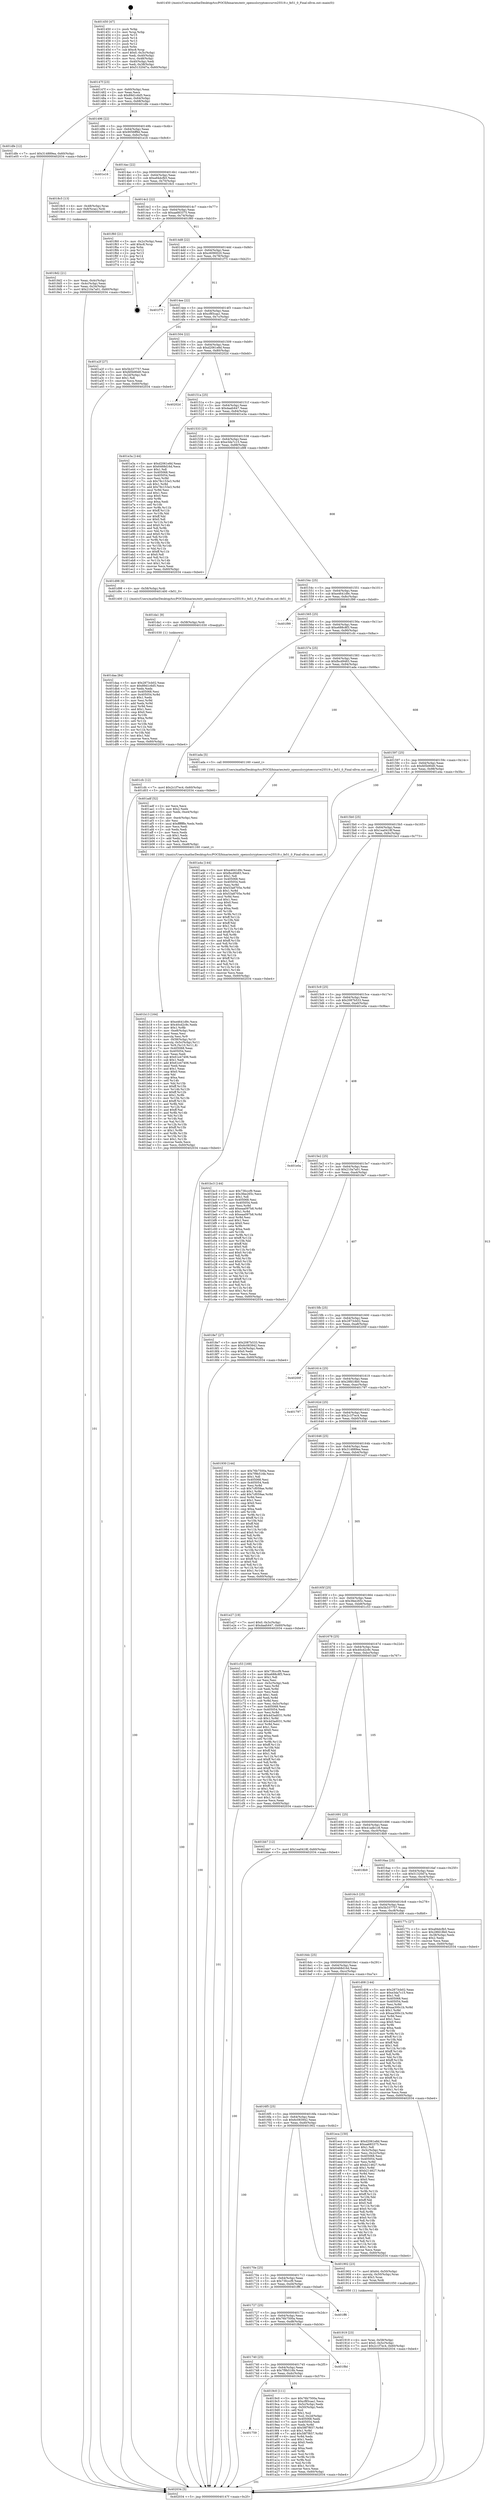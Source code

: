 digraph "0x401450" {
  label = "0x401450 (/mnt/c/Users/mathe/Desktop/tcc/POCII/binaries/extr_opensslcryptoeccurve25519.c_fe51_0_Final-ollvm.out::main(0))"
  labelloc = "t"
  node[shape=record]

  Entry [label="",width=0.3,height=0.3,shape=circle,fillcolor=black,style=filled]
  "0x40147f" [label="{
     0x40147f [23]\l
     | [instrs]\l
     &nbsp;&nbsp;0x40147f \<+3\>: mov -0x60(%rbp),%eax\l
     &nbsp;&nbsp;0x401482 \<+2\>: mov %eax,%ecx\l
     &nbsp;&nbsp;0x401484 \<+6\>: sub $0x89d1c6d5,%ecx\l
     &nbsp;&nbsp;0x40148a \<+3\>: mov %eax,-0x64(%rbp)\l
     &nbsp;&nbsp;0x40148d \<+3\>: mov %ecx,-0x68(%rbp)\l
     &nbsp;&nbsp;0x401490 \<+6\>: je 0000000000401dfe \<main+0x9ae\>\l
  }"]
  "0x401dfe" [label="{
     0x401dfe [12]\l
     | [instrs]\l
     &nbsp;&nbsp;0x401dfe \<+7\>: movl $0x314889ea,-0x60(%rbp)\l
     &nbsp;&nbsp;0x401e05 \<+5\>: jmp 0000000000402034 \<main+0xbe4\>\l
  }"]
  "0x401496" [label="{
     0x401496 [22]\l
     | [instrs]\l
     &nbsp;&nbsp;0x401496 \<+5\>: jmp 000000000040149b \<main+0x4b\>\l
     &nbsp;&nbsp;0x40149b \<+3\>: mov -0x64(%rbp),%eax\l
     &nbsp;&nbsp;0x40149e \<+5\>: sub $0x9056ff9d,%eax\l
     &nbsp;&nbsp;0x4014a3 \<+3\>: mov %eax,-0x6c(%rbp)\l
     &nbsp;&nbsp;0x4014a6 \<+6\>: je 0000000000401e16 \<main+0x9c6\>\l
  }"]
  Exit [label="",width=0.3,height=0.3,shape=circle,fillcolor=black,style=filled,peripheries=2]
  "0x401e16" [label="{
     0x401e16\l
  }", style=dashed]
  "0x4014ac" [label="{
     0x4014ac [22]\l
     | [instrs]\l
     &nbsp;&nbsp;0x4014ac \<+5\>: jmp 00000000004014b1 \<main+0x61\>\l
     &nbsp;&nbsp;0x4014b1 \<+3\>: mov -0x64(%rbp),%eax\l
     &nbsp;&nbsp;0x4014b4 \<+5\>: sub $0xa94dcfb5,%eax\l
     &nbsp;&nbsp;0x4014b9 \<+3\>: mov %eax,-0x70(%rbp)\l
     &nbsp;&nbsp;0x4014bc \<+6\>: je 00000000004018c5 \<main+0x475\>\l
  }"]
  "0x401daa" [label="{
     0x401daa [84]\l
     | [instrs]\l
     &nbsp;&nbsp;0x401daa \<+5\>: mov $0x2873cb02,%eax\l
     &nbsp;&nbsp;0x401daf \<+5\>: mov $0x89d1c6d5,%ecx\l
     &nbsp;&nbsp;0x401db4 \<+2\>: xor %edx,%edx\l
     &nbsp;&nbsp;0x401db6 \<+7\>: mov 0x405068,%esi\l
     &nbsp;&nbsp;0x401dbd \<+8\>: mov 0x405054,%r8d\l
     &nbsp;&nbsp;0x401dc5 \<+3\>: sub $0x1,%edx\l
     &nbsp;&nbsp;0x401dc8 \<+3\>: mov %esi,%r9d\l
     &nbsp;&nbsp;0x401dcb \<+3\>: add %edx,%r9d\l
     &nbsp;&nbsp;0x401dce \<+4\>: imul %r9d,%esi\l
     &nbsp;&nbsp;0x401dd2 \<+3\>: and $0x1,%esi\l
     &nbsp;&nbsp;0x401dd5 \<+3\>: cmp $0x0,%esi\l
     &nbsp;&nbsp;0x401dd8 \<+4\>: sete %r10b\l
     &nbsp;&nbsp;0x401ddc \<+4\>: cmp $0xa,%r8d\l
     &nbsp;&nbsp;0x401de0 \<+4\>: setl %r11b\l
     &nbsp;&nbsp;0x401de4 \<+3\>: mov %r10b,%bl\l
     &nbsp;&nbsp;0x401de7 \<+3\>: and %r11b,%bl\l
     &nbsp;&nbsp;0x401dea \<+3\>: xor %r11b,%r10b\l
     &nbsp;&nbsp;0x401ded \<+3\>: or %r10b,%bl\l
     &nbsp;&nbsp;0x401df0 \<+3\>: test $0x1,%bl\l
     &nbsp;&nbsp;0x401df3 \<+3\>: cmovne %ecx,%eax\l
     &nbsp;&nbsp;0x401df6 \<+3\>: mov %eax,-0x60(%rbp)\l
     &nbsp;&nbsp;0x401df9 \<+5\>: jmp 0000000000402034 \<main+0xbe4\>\l
  }"]
  "0x4018c5" [label="{
     0x4018c5 [13]\l
     | [instrs]\l
     &nbsp;&nbsp;0x4018c5 \<+4\>: mov -0x48(%rbp),%rax\l
     &nbsp;&nbsp;0x4018c9 \<+4\>: mov 0x8(%rax),%rdi\l
     &nbsp;&nbsp;0x4018cd \<+5\>: call 0000000000401060 \<atoi@plt\>\l
     | [calls]\l
     &nbsp;&nbsp;0x401060 \{1\} (unknown)\l
  }"]
  "0x4014c2" [label="{
     0x4014c2 [22]\l
     | [instrs]\l
     &nbsp;&nbsp;0x4014c2 \<+5\>: jmp 00000000004014c7 \<main+0x77\>\l
     &nbsp;&nbsp;0x4014c7 \<+3\>: mov -0x64(%rbp),%eax\l
     &nbsp;&nbsp;0x4014ca \<+5\>: sub $0xaa683375,%eax\l
     &nbsp;&nbsp;0x4014cf \<+3\>: mov %eax,-0x74(%rbp)\l
     &nbsp;&nbsp;0x4014d2 \<+6\>: je 0000000000401f60 \<main+0xb10\>\l
  }"]
  "0x401da1" [label="{
     0x401da1 [9]\l
     | [instrs]\l
     &nbsp;&nbsp;0x401da1 \<+4\>: mov -0x58(%rbp),%rdi\l
     &nbsp;&nbsp;0x401da5 \<+5\>: call 0000000000401030 \<free@plt\>\l
     | [calls]\l
     &nbsp;&nbsp;0x401030 \{1\} (unknown)\l
  }"]
  "0x401f60" [label="{
     0x401f60 [21]\l
     | [instrs]\l
     &nbsp;&nbsp;0x401f60 \<+3\>: mov -0x2c(%rbp),%eax\l
     &nbsp;&nbsp;0x401f63 \<+7\>: add $0xc8,%rsp\l
     &nbsp;&nbsp;0x401f6a \<+1\>: pop %rbx\l
     &nbsp;&nbsp;0x401f6b \<+2\>: pop %r12\l
     &nbsp;&nbsp;0x401f6d \<+2\>: pop %r13\l
     &nbsp;&nbsp;0x401f6f \<+2\>: pop %r14\l
     &nbsp;&nbsp;0x401f71 \<+2\>: pop %r15\l
     &nbsp;&nbsp;0x401f73 \<+1\>: pop %rbp\l
     &nbsp;&nbsp;0x401f74 \<+1\>: ret\l
  }"]
  "0x4014d8" [label="{
     0x4014d8 [22]\l
     | [instrs]\l
     &nbsp;&nbsp;0x4014d8 \<+5\>: jmp 00000000004014dd \<main+0x8d\>\l
     &nbsp;&nbsp;0x4014dd \<+3\>: mov -0x64(%rbp),%eax\l
     &nbsp;&nbsp;0x4014e0 \<+5\>: sub $0xc6090020,%eax\l
     &nbsp;&nbsp;0x4014e5 \<+3\>: mov %eax,-0x78(%rbp)\l
     &nbsp;&nbsp;0x4014e8 \<+6\>: je 0000000000401f75 \<main+0xb25\>\l
  }"]
  "0x401b13" [label="{
     0x401b13 [164]\l
     | [instrs]\l
     &nbsp;&nbsp;0x401b13 \<+5\>: mov $0xe4641d9c,%ecx\l
     &nbsp;&nbsp;0x401b18 \<+5\>: mov $0x40cd2c9c,%edx\l
     &nbsp;&nbsp;0x401b1d \<+3\>: mov $0x1,%r8b\l
     &nbsp;&nbsp;0x401b20 \<+6\>: mov -0xe8(%rbp),%esi\l
     &nbsp;&nbsp;0x401b26 \<+3\>: imul %eax,%esi\l
     &nbsp;&nbsp;0x401b29 \<+3\>: movslq %esi,%r9\l
     &nbsp;&nbsp;0x401b2c \<+4\>: mov -0x58(%rbp),%r10\l
     &nbsp;&nbsp;0x401b30 \<+4\>: movslq -0x5c(%rbp),%r11\l
     &nbsp;&nbsp;0x401b34 \<+4\>: mov %r9,(%r10,%r11,8)\l
     &nbsp;&nbsp;0x401b38 \<+7\>: mov 0x405068,%eax\l
     &nbsp;&nbsp;0x401b3f \<+7\>: mov 0x405054,%esi\l
     &nbsp;&nbsp;0x401b46 \<+2\>: mov %eax,%edi\l
     &nbsp;&nbsp;0x401b48 \<+6\>: sub $0x61e47406,%edi\l
     &nbsp;&nbsp;0x401b4e \<+3\>: sub $0x1,%edi\l
     &nbsp;&nbsp;0x401b51 \<+6\>: add $0x61e47406,%edi\l
     &nbsp;&nbsp;0x401b57 \<+3\>: imul %edi,%eax\l
     &nbsp;&nbsp;0x401b5a \<+3\>: and $0x1,%eax\l
     &nbsp;&nbsp;0x401b5d \<+3\>: cmp $0x0,%eax\l
     &nbsp;&nbsp;0x401b60 \<+3\>: sete %bl\l
     &nbsp;&nbsp;0x401b63 \<+3\>: cmp $0xa,%esi\l
     &nbsp;&nbsp;0x401b66 \<+4\>: setl %r14b\l
     &nbsp;&nbsp;0x401b6a \<+3\>: mov %bl,%r15b\l
     &nbsp;&nbsp;0x401b6d \<+4\>: xor $0xff,%r15b\l
     &nbsp;&nbsp;0x401b71 \<+3\>: mov %r14b,%r12b\l
     &nbsp;&nbsp;0x401b74 \<+4\>: xor $0xff,%r12b\l
     &nbsp;&nbsp;0x401b78 \<+4\>: xor $0x1,%r8b\l
     &nbsp;&nbsp;0x401b7c \<+3\>: mov %r15b,%r13b\l
     &nbsp;&nbsp;0x401b7f \<+4\>: and $0xff,%r13b\l
     &nbsp;&nbsp;0x401b83 \<+3\>: and %r8b,%bl\l
     &nbsp;&nbsp;0x401b86 \<+3\>: mov %r12b,%al\l
     &nbsp;&nbsp;0x401b89 \<+2\>: and $0xff,%al\l
     &nbsp;&nbsp;0x401b8b \<+3\>: and %r8b,%r14b\l
     &nbsp;&nbsp;0x401b8e \<+3\>: or %bl,%r13b\l
     &nbsp;&nbsp;0x401b91 \<+3\>: or %r14b,%al\l
     &nbsp;&nbsp;0x401b94 \<+3\>: xor %al,%r13b\l
     &nbsp;&nbsp;0x401b97 \<+3\>: or %r12b,%r15b\l
     &nbsp;&nbsp;0x401b9a \<+4\>: xor $0xff,%r15b\l
     &nbsp;&nbsp;0x401b9e \<+4\>: or $0x1,%r8b\l
     &nbsp;&nbsp;0x401ba2 \<+3\>: and %r8b,%r15b\l
     &nbsp;&nbsp;0x401ba5 \<+3\>: or %r15b,%r13b\l
     &nbsp;&nbsp;0x401ba8 \<+4\>: test $0x1,%r13b\l
     &nbsp;&nbsp;0x401bac \<+3\>: cmovne %edx,%ecx\l
     &nbsp;&nbsp;0x401baf \<+3\>: mov %ecx,-0x60(%rbp)\l
     &nbsp;&nbsp;0x401bb2 \<+5\>: jmp 0000000000402034 \<main+0xbe4\>\l
  }"]
  "0x401f75" [label="{
     0x401f75\l
  }", style=dashed]
  "0x4014ee" [label="{
     0x4014ee [22]\l
     | [instrs]\l
     &nbsp;&nbsp;0x4014ee \<+5\>: jmp 00000000004014f3 \<main+0xa3\>\l
     &nbsp;&nbsp;0x4014f3 \<+3\>: mov -0x64(%rbp),%eax\l
     &nbsp;&nbsp;0x4014f6 \<+5\>: sub $0xcf85caa1,%eax\l
     &nbsp;&nbsp;0x4014fb \<+3\>: mov %eax,-0x7c(%rbp)\l
     &nbsp;&nbsp;0x4014fe \<+6\>: je 0000000000401a2f \<main+0x5df\>\l
  }"]
  "0x401adf" [label="{
     0x401adf [52]\l
     | [instrs]\l
     &nbsp;&nbsp;0x401adf \<+2\>: xor %ecx,%ecx\l
     &nbsp;&nbsp;0x401ae1 \<+5\>: mov $0x2,%edx\l
     &nbsp;&nbsp;0x401ae6 \<+6\>: mov %edx,-0xe4(%rbp)\l
     &nbsp;&nbsp;0x401aec \<+1\>: cltd\l
     &nbsp;&nbsp;0x401aed \<+6\>: mov -0xe4(%rbp),%esi\l
     &nbsp;&nbsp;0x401af3 \<+2\>: idiv %esi\l
     &nbsp;&nbsp;0x401af5 \<+6\>: imul $0xfffffffe,%edx,%edx\l
     &nbsp;&nbsp;0x401afb \<+2\>: mov %ecx,%edi\l
     &nbsp;&nbsp;0x401afd \<+2\>: sub %edx,%edi\l
     &nbsp;&nbsp;0x401aff \<+2\>: mov %ecx,%edx\l
     &nbsp;&nbsp;0x401b01 \<+3\>: sub $0x1,%edx\l
     &nbsp;&nbsp;0x401b04 \<+2\>: add %edx,%edi\l
     &nbsp;&nbsp;0x401b06 \<+2\>: sub %edi,%ecx\l
     &nbsp;&nbsp;0x401b08 \<+6\>: mov %ecx,-0xe8(%rbp)\l
     &nbsp;&nbsp;0x401b0e \<+5\>: call 0000000000401160 \<next_i\>\l
     | [calls]\l
     &nbsp;&nbsp;0x401160 \{100\} (/mnt/c/Users/mathe/Desktop/tcc/POCII/binaries/extr_opensslcryptoeccurve25519.c_fe51_0_Final-ollvm.out::next_i)\l
  }"]
  "0x401a2f" [label="{
     0x401a2f [27]\l
     | [instrs]\l
     &nbsp;&nbsp;0x401a2f \<+5\>: mov $0x5b337757,%eax\l
     &nbsp;&nbsp;0x401a34 \<+5\>: mov $0xfd5b90d0,%ecx\l
     &nbsp;&nbsp;0x401a39 \<+3\>: mov -0x2d(%rbp),%dl\l
     &nbsp;&nbsp;0x401a3c \<+3\>: test $0x1,%dl\l
     &nbsp;&nbsp;0x401a3f \<+3\>: cmovne %ecx,%eax\l
     &nbsp;&nbsp;0x401a42 \<+3\>: mov %eax,-0x60(%rbp)\l
     &nbsp;&nbsp;0x401a45 \<+5\>: jmp 0000000000402034 \<main+0xbe4\>\l
  }"]
  "0x401504" [label="{
     0x401504 [22]\l
     | [instrs]\l
     &nbsp;&nbsp;0x401504 \<+5\>: jmp 0000000000401509 \<main+0xb9\>\l
     &nbsp;&nbsp;0x401509 \<+3\>: mov -0x64(%rbp),%eax\l
     &nbsp;&nbsp;0x40150c \<+5\>: sub $0xd2061e8d,%eax\l
     &nbsp;&nbsp;0x401511 \<+3\>: mov %eax,-0x80(%rbp)\l
     &nbsp;&nbsp;0x401514 \<+6\>: je 000000000040202d \<main+0xbdd\>\l
  }"]
  "0x401759" [label="{
     0x401759\l
  }", style=dashed]
  "0x40202d" [label="{
     0x40202d\l
  }", style=dashed]
  "0x40151a" [label="{
     0x40151a [25]\l
     | [instrs]\l
     &nbsp;&nbsp;0x40151a \<+5\>: jmp 000000000040151f \<main+0xcf\>\l
     &nbsp;&nbsp;0x40151f \<+3\>: mov -0x64(%rbp),%eax\l
     &nbsp;&nbsp;0x401522 \<+5\>: sub $0xdaafc647,%eax\l
     &nbsp;&nbsp;0x401527 \<+6\>: mov %eax,-0x84(%rbp)\l
     &nbsp;&nbsp;0x40152d \<+6\>: je 0000000000401e3a \<main+0x9ea\>\l
  }"]
  "0x4019c0" [label="{
     0x4019c0 [111]\l
     | [instrs]\l
     &nbsp;&nbsp;0x4019c0 \<+5\>: mov $0x76b7500a,%eax\l
     &nbsp;&nbsp;0x4019c5 \<+5\>: mov $0xcf85caa1,%ecx\l
     &nbsp;&nbsp;0x4019ca \<+3\>: mov -0x5c(%rbp),%edx\l
     &nbsp;&nbsp;0x4019cd \<+3\>: cmp -0x50(%rbp),%edx\l
     &nbsp;&nbsp;0x4019d0 \<+4\>: setl %sil\l
     &nbsp;&nbsp;0x4019d4 \<+4\>: and $0x1,%sil\l
     &nbsp;&nbsp;0x4019d8 \<+4\>: mov %sil,-0x2d(%rbp)\l
     &nbsp;&nbsp;0x4019dc \<+7\>: mov 0x405068,%edx\l
     &nbsp;&nbsp;0x4019e3 \<+7\>: mov 0x405054,%edi\l
     &nbsp;&nbsp;0x4019ea \<+3\>: mov %edx,%r8d\l
     &nbsp;&nbsp;0x4019ed \<+7\>: sub $0x58f7f657,%r8d\l
     &nbsp;&nbsp;0x4019f4 \<+4\>: sub $0x1,%r8d\l
     &nbsp;&nbsp;0x4019f8 \<+7\>: add $0x58f7f657,%r8d\l
     &nbsp;&nbsp;0x4019ff \<+4\>: imul %r8d,%edx\l
     &nbsp;&nbsp;0x401a03 \<+3\>: and $0x1,%edx\l
     &nbsp;&nbsp;0x401a06 \<+3\>: cmp $0x0,%edx\l
     &nbsp;&nbsp;0x401a09 \<+4\>: sete %sil\l
     &nbsp;&nbsp;0x401a0d \<+3\>: cmp $0xa,%edi\l
     &nbsp;&nbsp;0x401a10 \<+4\>: setl %r9b\l
     &nbsp;&nbsp;0x401a14 \<+3\>: mov %sil,%r10b\l
     &nbsp;&nbsp;0x401a17 \<+3\>: and %r9b,%r10b\l
     &nbsp;&nbsp;0x401a1a \<+3\>: xor %r9b,%sil\l
     &nbsp;&nbsp;0x401a1d \<+3\>: or %sil,%r10b\l
     &nbsp;&nbsp;0x401a20 \<+4\>: test $0x1,%r10b\l
     &nbsp;&nbsp;0x401a24 \<+3\>: cmovne %ecx,%eax\l
     &nbsp;&nbsp;0x401a27 \<+3\>: mov %eax,-0x60(%rbp)\l
     &nbsp;&nbsp;0x401a2a \<+5\>: jmp 0000000000402034 \<main+0xbe4\>\l
  }"]
  "0x401e3a" [label="{
     0x401e3a [144]\l
     | [instrs]\l
     &nbsp;&nbsp;0x401e3a \<+5\>: mov $0xd2061e8d,%eax\l
     &nbsp;&nbsp;0x401e3f \<+5\>: mov $0x6468d16d,%ecx\l
     &nbsp;&nbsp;0x401e44 \<+2\>: mov $0x1,%dl\l
     &nbsp;&nbsp;0x401e46 \<+7\>: mov 0x405068,%esi\l
     &nbsp;&nbsp;0x401e4d \<+7\>: mov 0x405054,%edi\l
     &nbsp;&nbsp;0x401e54 \<+3\>: mov %esi,%r8d\l
     &nbsp;&nbsp;0x401e57 \<+7\>: sub $0x78c153e3,%r8d\l
     &nbsp;&nbsp;0x401e5e \<+4\>: sub $0x1,%r8d\l
     &nbsp;&nbsp;0x401e62 \<+7\>: add $0x78c153e3,%r8d\l
     &nbsp;&nbsp;0x401e69 \<+4\>: imul %r8d,%esi\l
     &nbsp;&nbsp;0x401e6d \<+3\>: and $0x1,%esi\l
     &nbsp;&nbsp;0x401e70 \<+3\>: cmp $0x0,%esi\l
     &nbsp;&nbsp;0x401e73 \<+4\>: sete %r9b\l
     &nbsp;&nbsp;0x401e77 \<+3\>: cmp $0xa,%edi\l
     &nbsp;&nbsp;0x401e7a \<+4\>: setl %r10b\l
     &nbsp;&nbsp;0x401e7e \<+3\>: mov %r9b,%r11b\l
     &nbsp;&nbsp;0x401e81 \<+4\>: xor $0xff,%r11b\l
     &nbsp;&nbsp;0x401e85 \<+3\>: mov %r10b,%bl\l
     &nbsp;&nbsp;0x401e88 \<+3\>: xor $0xff,%bl\l
     &nbsp;&nbsp;0x401e8b \<+3\>: xor $0x0,%dl\l
     &nbsp;&nbsp;0x401e8e \<+3\>: mov %r11b,%r14b\l
     &nbsp;&nbsp;0x401e91 \<+4\>: and $0x0,%r14b\l
     &nbsp;&nbsp;0x401e95 \<+3\>: and %dl,%r9b\l
     &nbsp;&nbsp;0x401e98 \<+3\>: mov %bl,%r15b\l
     &nbsp;&nbsp;0x401e9b \<+4\>: and $0x0,%r15b\l
     &nbsp;&nbsp;0x401e9f \<+3\>: and %dl,%r10b\l
     &nbsp;&nbsp;0x401ea2 \<+3\>: or %r9b,%r14b\l
     &nbsp;&nbsp;0x401ea5 \<+3\>: or %r10b,%r15b\l
     &nbsp;&nbsp;0x401ea8 \<+3\>: xor %r15b,%r14b\l
     &nbsp;&nbsp;0x401eab \<+3\>: or %bl,%r11b\l
     &nbsp;&nbsp;0x401eae \<+4\>: xor $0xff,%r11b\l
     &nbsp;&nbsp;0x401eb2 \<+3\>: or $0x0,%dl\l
     &nbsp;&nbsp;0x401eb5 \<+3\>: and %dl,%r11b\l
     &nbsp;&nbsp;0x401eb8 \<+3\>: or %r11b,%r14b\l
     &nbsp;&nbsp;0x401ebb \<+4\>: test $0x1,%r14b\l
     &nbsp;&nbsp;0x401ebf \<+3\>: cmovne %ecx,%eax\l
     &nbsp;&nbsp;0x401ec2 \<+3\>: mov %eax,-0x60(%rbp)\l
     &nbsp;&nbsp;0x401ec5 \<+5\>: jmp 0000000000402034 \<main+0xbe4\>\l
  }"]
  "0x401533" [label="{
     0x401533 [25]\l
     | [instrs]\l
     &nbsp;&nbsp;0x401533 \<+5\>: jmp 0000000000401538 \<main+0xe8\>\l
     &nbsp;&nbsp;0x401538 \<+3\>: mov -0x64(%rbp),%eax\l
     &nbsp;&nbsp;0x40153b \<+5\>: sub $0xe3da7c15,%eax\l
     &nbsp;&nbsp;0x401540 \<+6\>: mov %eax,-0x88(%rbp)\l
     &nbsp;&nbsp;0x401546 \<+6\>: je 0000000000401d98 \<main+0x948\>\l
  }"]
  "0x401740" [label="{
     0x401740 [25]\l
     | [instrs]\l
     &nbsp;&nbsp;0x401740 \<+5\>: jmp 0000000000401745 \<main+0x2f5\>\l
     &nbsp;&nbsp;0x401745 \<+3\>: mov -0x64(%rbp),%eax\l
     &nbsp;&nbsp;0x401748 \<+5\>: sub $0x7f9b516b,%eax\l
     &nbsp;&nbsp;0x40174d \<+6\>: mov %eax,-0xdc(%rbp)\l
     &nbsp;&nbsp;0x401753 \<+6\>: je 00000000004019c0 \<main+0x570\>\l
  }"]
  "0x401d98" [label="{
     0x401d98 [9]\l
     | [instrs]\l
     &nbsp;&nbsp;0x401d98 \<+4\>: mov -0x58(%rbp),%rdi\l
     &nbsp;&nbsp;0x401d9c \<+5\>: call 0000000000401400 \<fe51_0\>\l
     | [calls]\l
     &nbsp;&nbsp;0x401400 \{1\} (/mnt/c/Users/mathe/Desktop/tcc/POCII/binaries/extr_opensslcryptoeccurve25519.c_fe51_0_Final-ollvm.out::fe51_0)\l
  }"]
  "0x40154c" [label="{
     0x40154c [25]\l
     | [instrs]\l
     &nbsp;&nbsp;0x40154c \<+5\>: jmp 0000000000401551 \<main+0x101\>\l
     &nbsp;&nbsp;0x401551 \<+3\>: mov -0x64(%rbp),%eax\l
     &nbsp;&nbsp;0x401554 \<+5\>: sub $0xe4641d9c,%eax\l
     &nbsp;&nbsp;0x401559 \<+6\>: mov %eax,-0x8c(%rbp)\l
     &nbsp;&nbsp;0x40155f \<+6\>: je 0000000000401f99 \<main+0xb49\>\l
  }"]
  "0x401f8d" [label="{
     0x401f8d\l
  }", style=dashed]
  "0x401f99" [label="{
     0x401f99\l
  }", style=dashed]
  "0x401565" [label="{
     0x401565 [25]\l
     | [instrs]\l
     &nbsp;&nbsp;0x401565 \<+5\>: jmp 000000000040156a \<main+0x11a\>\l
     &nbsp;&nbsp;0x40156a \<+3\>: mov -0x64(%rbp),%eax\l
     &nbsp;&nbsp;0x40156d \<+5\>: sub $0xe688c8f3,%eax\l
     &nbsp;&nbsp;0x401572 \<+6\>: mov %eax,-0x90(%rbp)\l
     &nbsp;&nbsp;0x401578 \<+6\>: je 0000000000401cfc \<main+0x8ac\>\l
  }"]
  "0x401727" [label="{
     0x401727 [25]\l
     | [instrs]\l
     &nbsp;&nbsp;0x401727 \<+5\>: jmp 000000000040172c \<main+0x2dc\>\l
     &nbsp;&nbsp;0x40172c \<+3\>: mov -0x64(%rbp),%eax\l
     &nbsp;&nbsp;0x40172f \<+5\>: sub $0x76b7500a,%eax\l
     &nbsp;&nbsp;0x401734 \<+6\>: mov %eax,-0xd8(%rbp)\l
     &nbsp;&nbsp;0x40173a \<+6\>: je 0000000000401f8d \<main+0xb3d\>\l
  }"]
  "0x401cfc" [label="{
     0x401cfc [12]\l
     | [instrs]\l
     &nbsp;&nbsp;0x401cfc \<+7\>: movl $0x2c1f7ec4,-0x60(%rbp)\l
     &nbsp;&nbsp;0x401d03 \<+5\>: jmp 0000000000402034 \<main+0xbe4\>\l
  }"]
  "0x40157e" [label="{
     0x40157e [25]\l
     | [instrs]\l
     &nbsp;&nbsp;0x40157e \<+5\>: jmp 0000000000401583 \<main+0x133\>\l
     &nbsp;&nbsp;0x401583 \<+3\>: mov -0x64(%rbp),%eax\l
     &nbsp;&nbsp;0x401586 \<+5\>: sub $0xfbcd9483,%eax\l
     &nbsp;&nbsp;0x40158b \<+6\>: mov %eax,-0x94(%rbp)\l
     &nbsp;&nbsp;0x401591 \<+6\>: je 0000000000401ada \<main+0x68a\>\l
  }"]
  "0x401ff6" [label="{
     0x401ff6\l
  }", style=dashed]
  "0x401ada" [label="{
     0x401ada [5]\l
     | [instrs]\l
     &nbsp;&nbsp;0x401ada \<+5\>: call 0000000000401160 \<next_i\>\l
     | [calls]\l
     &nbsp;&nbsp;0x401160 \{100\} (/mnt/c/Users/mathe/Desktop/tcc/POCII/binaries/extr_opensslcryptoeccurve25519.c_fe51_0_Final-ollvm.out::next_i)\l
  }"]
  "0x401597" [label="{
     0x401597 [25]\l
     | [instrs]\l
     &nbsp;&nbsp;0x401597 \<+5\>: jmp 000000000040159c \<main+0x14c\>\l
     &nbsp;&nbsp;0x40159c \<+3\>: mov -0x64(%rbp),%eax\l
     &nbsp;&nbsp;0x40159f \<+5\>: sub $0xfd5b90d0,%eax\l
     &nbsp;&nbsp;0x4015a4 \<+6\>: mov %eax,-0x98(%rbp)\l
     &nbsp;&nbsp;0x4015aa \<+6\>: je 0000000000401a4a \<main+0x5fa\>\l
  }"]
  "0x401919" [label="{
     0x401919 [23]\l
     | [instrs]\l
     &nbsp;&nbsp;0x401919 \<+4\>: mov %rax,-0x58(%rbp)\l
     &nbsp;&nbsp;0x40191d \<+7\>: movl $0x0,-0x5c(%rbp)\l
     &nbsp;&nbsp;0x401924 \<+7\>: movl $0x2c1f7ec4,-0x60(%rbp)\l
     &nbsp;&nbsp;0x40192b \<+5\>: jmp 0000000000402034 \<main+0xbe4\>\l
  }"]
  "0x401a4a" [label="{
     0x401a4a [144]\l
     | [instrs]\l
     &nbsp;&nbsp;0x401a4a \<+5\>: mov $0xe4641d9c,%eax\l
     &nbsp;&nbsp;0x401a4f \<+5\>: mov $0xfbcd9483,%ecx\l
     &nbsp;&nbsp;0x401a54 \<+2\>: mov $0x1,%dl\l
     &nbsp;&nbsp;0x401a56 \<+7\>: mov 0x405068,%esi\l
     &nbsp;&nbsp;0x401a5d \<+7\>: mov 0x405054,%edi\l
     &nbsp;&nbsp;0x401a64 \<+3\>: mov %esi,%r8d\l
     &nbsp;&nbsp;0x401a67 \<+7\>: add $0x53a8705e,%r8d\l
     &nbsp;&nbsp;0x401a6e \<+4\>: sub $0x1,%r8d\l
     &nbsp;&nbsp;0x401a72 \<+7\>: sub $0x53a8705e,%r8d\l
     &nbsp;&nbsp;0x401a79 \<+4\>: imul %r8d,%esi\l
     &nbsp;&nbsp;0x401a7d \<+3\>: and $0x1,%esi\l
     &nbsp;&nbsp;0x401a80 \<+3\>: cmp $0x0,%esi\l
     &nbsp;&nbsp;0x401a83 \<+4\>: sete %r9b\l
     &nbsp;&nbsp;0x401a87 \<+3\>: cmp $0xa,%edi\l
     &nbsp;&nbsp;0x401a8a \<+4\>: setl %r10b\l
     &nbsp;&nbsp;0x401a8e \<+3\>: mov %r9b,%r11b\l
     &nbsp;&nbsp;0x401a91 \<+4\>: xor $0xff,%r11b\l
     &nbsp;&nbsp;0x401a95 \<+3\>: mov %r10b,%bl\l
     &nbsp;&nbsp;0x401a98 \<+3\>: xor $0xff,%bl\l
     &nbsp;&nbsp;0x401a9b \<+3\>: xor $0x1,%dl\l
     &nbsp;&nbsp;0x401a9e \<+3\>: mov %r11b,%r14b\l
     &nbsp;&nbsp;0x401aa1 \<+4\>: and $0xff,%r14b\l
     &nbsp;&nbsp;0x401aa5 \<+3\>: and %dl,%r9b\l
     &nbsp;&nbsp;0x401aa8 \<+3\>: mov %bl,%r15b\l
     &nbsp;&nbsp;0x401aab \<+4\>: and $0xff,%r15b\l
     &nbsp;&nbsp;0x401aaf \<+3\>: and %dl,%r10b\l
     &nbsp;&nbsp;0x401ab2 \<+3\>: or %r9b,%r14b\l
     &nbsp;&nbsp;0x401ab5 \<+3\>: or %r10b,%r15b\l
     &nbsp;&nbsp;0x401ab8 \<+3\>: xor %r15b,%r14b\l
     &nbsp;&nbsp;0x401abb \<+3\>: or %bl,%r11b\l
     &nbsp;&nbsp;0x401abe \<+4\>: xor $0xff,%r11b\l
     &nbsp;&nbsp;0x401ac2 \<+3\>: or $0x1,%dl\l
     &nbsp;&nbsp;0x401ac5 \<+3\>: and %dl,%r11b\l
     &nbsp;&nbsp;0x401ac8 \<+3\>: or %r11b,%r14b\l
     &nbsp;&nbsp;0x401acb \<+4\>: test $0x1,%r14b\l
     &nbsp;&nbsp;0x401acf \<+3\>: cmovne %ecx,%eax\l
     &nbsp;&nbsp;0x401ad2 \<+3\>: mov %eax,-0x60(%rbp)\l
     &nbsp;&nbsp;0x401ad5 \<+5\>: jmp 0000000000402034 \<main+0xbe4\>\l
  }"]
  "0x4015b0" [label="{
     0x4015b0 [25]\l
     | [instrs]\l
     &nbsp;&nbsp;0x4015b0 \<+5\>: jmp 00000000004015b5 \<main+0x165\>\l
     &nbsp;&nbsp;0x4015b5 \<+3\>: mov -0x64(%rbp),%eax\l
     &nbsp;&nbsp;0x4015b8 \<+5\>: sub $0x1ea0418f,%eax\l
     &nbsp;&nbsp;0x4015bd \<+6\>: mov %eax,-0x9c(%rbp)\l
     &nbsp;&nbsp;0x4015c3 \<+6\>: je 0000000000401bc3 \<main+0x773\>\l
  }"]
  "0x40170e" [label="{
     0x40170e [25]\l
     | [instrs]\l
     &nbsp;&nbsp;0x40170e \<+5\>: jmp 0000000000401713 \<main+0x2c3\>\l
     &nbsp;&nbsp;0x401713 \<+3\>: mov -0x64(%rbp),%eax\l
     &nbsp;&nbsp;0x401716 \<+5\>: sub $0x73fcccf9,%eax\l
     &nbsp;&nbsp;0x40171b \<+6\>: mov %eax,-0xd4(%rbp)\l
     &nbsp;&nbsp;0x401721 \<+6\>: je 0000000000401ff6 \<main+0xba6\>\l
  }"]
  "0x401bc3" [label="{
     0x401bc3 [144]\l
     | [instrs]\l
     &nbsp;&nbsp;0x401bc3 \<+5\>: mov $0x73fcccf9,%eax\l
     &nbsp;&nbsp;0x401bc8 \<+5\>: mov $0x3fee265c,%ecx\l
     &nbsp;&nbsp;0x401bcd \<+2\>: mov $0x1,%dl\l
     &nbsp;&nbsp;0x401bcf \<+7\>: mov 0x405068,%esi\l
     &nbsp;&nbsp;0x401bd6 \<+7\>: mov 0x405054,%edi\l
     &nbsp;&nbsp;0x401bdd \<+3\>: mov %esi,%r8d\l
     &nbsp;&nbsp;0x401be0 \<+7\>: add $0xeaa097b8,%r8d\l
     &nbsp;&nbsp;0x401be7 \<+4\>: sub $0x1,%r8d\l
     &nbsp;&nbsp;0x401beb \<+7\>: sub $0xeaa097b8,%r8d\l
     &nbsp;&nbsp;0x401bf2 \<+4\>: imul %r8d,%esi\l
     &nbsp;&nbsp;0x401bf6 \<+3\>: and $0x1,%esi\l
     &nbsp;&nbsp;0x401bf9 \<+3\>: cmp $0x0,%esi\l
     &nbsp;&nbsp;0x401bfc \<+4\>: sete %r9b\l
     &nbsp;&nbsp;0x401c00 \<+3\>: cmp $0xa,%edi\l
     &nbsp;&nbsp;0x401c03 \<+4\>: setl %r10b\l
     &nbsp;&nbsp;0x401c07 \<+3\>: mov %r9b,%r11b\l
     &nbsp;&nbsp;0x401c0a \<+4\>: xor $0xff,%r11b\l
     &nbsp;&nbsp;0x401c0e \<+3\>: mov %r10b,%bl\l
     &nbsp;&nbsp;0x401c11 \<+3\>: xor $0xff,%bl\l
     &nbsp;&nbsp;0x401c14 \<+3\>: xor $0x0,%dl\l
     &nbsp;&nbsp;0x401c17 \<+3\>: mov %r11b,%r14b\l
     &nbsp;&nbsp;0x401c1a \<+4\>: and $0x0,%r14b\l
     &nbsp;&nbsp;0x401c1e \<+3\>: and %dl,%r9b\l
     &nbsp;&nbsp;0x401c21 \<+3\>: mov %bl,%r15b\l
     &nbsp;&nbsp;0x401c24 \<+4\>: and $0x0,%r15b\l
     &nbsp;&nbsp;0x401c28 \<+3\>: and %dl,%r10b\l
     &nbsp;&nbsp;0x401c2b \<+3\>: or %r9b,%r14b\l
     &nbsp;&nbsp;0x401c2e \<+3\>: or %r10b,%r15b\l
     &nbsp;&nbsp;0x401c31 \<+3\>: xor %r15b,%r14b\l
     &nbsp;&nbsp;0x401c34 \<+3\>: or %bl,%r11b\l
     &nbsp;&nbsp;0x401c37 \<+4\>: xor $0xff,%r11b\l
     &nbsp;&nbsp;0x401c3b \<+3\>: or $0x0,%dl\l
     &nbsp;&nbsp;0x401c3e \<+3\>: and %dl,%r11b\l
     &nbsp;&nbsp;0x401c41 \<+3\>: or %r11b,%r14b\l
     &nbsp;&nbsp;0x401c44 \<+4\>: test $0x1,%r14b\l
     &nbsp;&nbsp;0x401c48 \<+3\>: cmovne %ecx,%eax\l
     &nbsp;&nbsp;0x401c4b \<+3\>: mov %eax,-0x60(%rbp)\l
     &nbsp;&nbsp;0x401c4e \<+5\>: jmp 0000000000402034 \<main+0xbe4\>\l
  }"]
  "0x4015c9" [label="{
     0x4015c9 [25]\l
     | [instrs]\l
     &nbsp;&nbsp;0x4015c9 \<+5\>: jmp 00000000004015ce \<main+0x17e\>\l
     &nbsp;&nbsp;0x4015ce \<+3\>: mov -0x64(%rbp),%eax\l
     &nbsp;&nbsp;0x4015d1 \<+5\>: sub $0x2087b533,%eax\l
     &nbsp;&nbsp;0x4015d6 \<+6\>: mov %eax,-0xa0(%rbp)\l
     &nbsp;&nbsp;0x4015dc \<+6\>: je 0000000000401e0a \<main+0x9ba\>\l
  }"]
  "0x401902" [label="{
     0x401902 [23]\l
     | [instrs]\l
     &nbsp;&nbsp;0x401902 \<+7\>: movl $0x64,-0x50(%rbp)\l
     &nbsp;&nbsp;0x401909 \<+4\>: movslq -0x50(%rbp),%rax\l
     &nbsp;&nbsp;0x40190d \<+4\>: shl $0x3,%rax\l
     &nbsp;&nbsp;0x401911 \<+3\>: mov %rax,%rdi\l
     &nbsp;&nbsp;0x401914 \<+5\>: call 0000000000401050 \<malloc@plt\>\l
     | [calls]\l
     &nbsp;&nbsp;0x401050 \{1\} (unknown)\l
  }"]
  "0x401e0a" [label="{
     0x401e0a\l
  }", style=dashed]
  "0x4015e2" [label="{
     0x4015e2 [25]\l
     | [instrs]\l
     &nbsp;&nbsp;0x4015e2 \<+5\>: jmp 00000000004015e7 \<main+0x197\>\l
     &nbsp;&nbsp;0x4015e7 \<+3\>: mov -0x64(%rbp),%eax\l
     &nbsp;&nbsp;0x4015ea \<+5\>: sub $0x210a7a01,%eax\l
     &nbsp;&nbsp;0x4015ef \<+6\>: mov %eax,-0xa4(%rbp)\l
     &nbsp;&nbsp;0x4015f5 \<+6\>: je 00000000004018e7 \<main+0x497\>\l
  }"]
  "0x4016f5" [label="{
     0x4016f5 [25]\l
     | [instrs]\l
     &nbsp;&nbsp;0x4016f5 \<+5\>: jmp 00000000004016fa \<main+0x2aa\>\l
     &nbsp;&nbsp;0x4016fa \<+3\>: mov -0x64(%rbp),%eax\l
     &nbsp;&nbsp;0x4016fd \<+5\>: sub $0x6c083942,%eax\l
     &nbsp;&nbsp;0x401702 \<+6\>: mov %eax,-0xd0(%rbp)\l
     &nbsp;&nbsp;0x401708 \<+6\>: je 0000000000401902 \<main+0x4b2\>\l
  }"]
  "0x4018e7" [label="{
     0x4018e7 [27]\l
     | [instrs]\l
     &nbsp;&nbsp;0x4018e7 \<+5\>: mov $0x2087b533,%eax\l
     &nbsp;&nbsp;0x4018ec \<+5\>: mov $0x6c083942,%ecx\l
     &nbsp;&nbsp;0x4018f1 \<+3\>: mov -0x34(%rbp),%edx\l
     &nbsp;&nbsp;0x4018f4 \<+3\>: cmp $0x0,%edx\l
     &nbsp;&nbsp;0x4018f7 \<+3\>: cmove %ecx,%eax\l
     &nbsp;&nbsp;0x4018fa \<+3\>: mov %eax,-0x60(%rbp)\l
     &nbsp;&nbsp;0x4018fd \<+5\>: jmp 0000000000402034 \<main+0xbe4\>\l
  }"]
  "0x4015fb" [label="{
     0x4015fb [25]\l
     | [instrs]\l
     &nbsp;&nbsp;0x4015fb \<+5\>: jmp 0000000000401600 \<main+0x1b0\>\l
     &nbsp;&nbsp;0x401600 \<+3\>: mov -0x64(%rbp),%eax\l
     &nbsp;&nbsp;0x401603 \<+5\>: sub $0x2873cb02,%eax\l
     &nbsp;&nbsp;0x401608 \<+6\>: mov %eax,-0xa8(%rbp)\l
     &nbsp;&nbsp;0x40160e \<+6\>: je 000000000040200f \<main+0xbbf\>\l
  }"]
  "0x401eca" [label="{
     0x401eca [150]\l
     | [instrs]\l
     &nbsp;&nbsp;0x401eca \<+5\>: mov $0xd2061e8d,%eax\l
     &nbsp;&nbsp;0x401ecf \<+5\>: mov $0xaa683375,%ecx\l
     &nbsp;&nbsp;0x401ed4 \<+2\>: mov $0x1,%dl\l
     &nbsp;&nbsp;0x401ed6 \<+3\>: mov -0x3c(%rbp),%esi\l
     &nbsp;&nbsp;0x401ed9 \<+3\>: mov %esi,-0x2c(%rbp)\l
     &nbsp;&nbsp;0x401edc \<+7\>: mov 0x405068,%esi\l
     &nbsp;&nbsp;0x401ee3 \<+7\>: mov 0x405054,%edi\l
     &nbsp;&nbsp;0x401eea \<+3\>: mov %esi,%r8d\l
     &nbsp;&nbsp;0x401eed \<+7\>: add $0xb214627,%r8d\l
     &nbsp;&nbsp;0x401ef4 \<+4\>: sub $0x1,%r8d\l
     &nbsp;&nbsp;0x401ef8 \<+7\>: sub $0xb214627,%r8d\l
     &nbsp;&nbsp;0x401eff \<+4\>: imul %r8d,%esi\l
     &nbsp;&nbsp;0x401f03 \<+3\>: and $0x1,%esi\l
     &nbsp;&nbsp;0x401f06 \<+3\>: cmp $0x0,%esi\l
     &nbsp;&nbsp;0x401f09 \<+4\>: sete %r9b\l
     &nbsp;&nbsp;0x401f0d \<+3\>: cmp $0xa,%edi\l
     &nbsp;&nbsp;0x401f10 \<+4\>: setl %r10b\l
     &nbsp;&nbsp;0x401f14 \<+3\>: mov %r9b,%r11b\l
     &nbsp;&nbsp;0x401f17 \<+4\>: xor $0xff,%r11b\l
     &nbsp;&nbsp;0x401f1b \<+3\>: mov %r10b,%bl\l
     &nbsp;&nbsp;0x401f1e \<+3\>: xor $0xff,%bl\l
     &nbsp;&nbsp;0x401f21 \<+3\>: xor $0x0,%dl\l
     &nbsp;&nbsp;0x401f24 \<+3\>: mov %r11b,%r14b\l
     &nbsp;&nbsp;0x401f27 \<+4\>: and $0x0,%r14b\l
     &nbsp;&nbsp;0x401f2b \<+3\>: and %dl,%r9b\l
     &nbsp;&nbsp;0x401f2e \<+3\>: mov %bl,%r15b\l
     &nbsp;&nbsp;0x401f31 \<+4\>: and $0x0,%r15b\l
     &nbsp;&nbsp;0x401f35 \<+3\>: and %dl,%r10b\l
     &nbsp;&nbsp;0x401f38 \<+3\>: or %r9b,%r14b\l
     &nbsp;&nbsp;0x401f3b \<+3\>: or %r10b,%r15b\l
     &nbsp;&nbsp;0x401f3e \<+3\>: xor %r15b,%r14b\l
     &nbsp;&nbsp;0x401f41 \<+3\>: or %bl,%r11b\l
     &nbsp;&nbsp;0x401f44 \<+4\>: xor $0xff,%r11b\l
     &nbsp;&nbsp;0x401f48 \<+3\>: or $0x0,%dl\l
     &nbsp;&nbsp;0x401f4b \<+3\>: and %dl,%r11b\l
     &nbsp;&nbsp;0x401f4e \<+3\>: or %r11b,%r14b\l
     &nbsp;&nbsp;0x401f51 \<+4\>: test $0x1,%r14b\l
     &nbsp;&nbsp;0x401f55 \<+3\>: cmovne %ecx,%eax\l
     &nbsp;&nbsp;0x401f58 \<+3\>: mov %eax,-0x60(%rbp)\l
     &nbsp;&nbsp;0x401f5b \<+5\>: jmp 0000000000402034 \<main+0xbe4\>\l
  }"]
  "0x40200f" [label="{
     0x40200f\l
  }", style=dashed]
  "0x401614" [label="{
     0x401614 [25]\l
     | [instrs]\l
     &nbsp;&nbsp;0x401614 \<+5\>: jmp 0000000000401619 \<main+0x1c9\>\l
     &nbsp;&nbsp;0x401619 \<+3\>: mov -0x64(%rbp),%eax\l
     &nbsp;&nbsp;0x40161c \<+5\>: sub $0x28fd18b0,%eax\l
     &nbsp;&nbsp;0x401621 \<+6\>: mov %eax,-0xac(%rbp)\l
     &nbsp;&nbsp;0x401627 \<+6\>: je 0000000000401797 \<main+0x347\>\l
  }"]
  "0x4016dc" [label="{
     0x4016dc [25]\l
     | [instrs]\l
     &nbsp;&nbsp;0x4016dc \<+5\>: jmp 00000000004016e1 \<main+0x291\>\l
     &nbsp;&nbsp;0x4016e1 \<+3\>: mov -0x64(%rbp),%eax\l
     &nbsp;&nbsp;0x4016e4 \<+5\>: sub $0x6468d16d,%eax\l
     &nbsp;&nbsp;0x4016e9 \<+6\>: mov %eax,-0xcc(%rbp)\l
     &nbsp;&nbsp;0x4016ef \<+6\>: je 0000000000401eca \<main+0xa7a\>\l
  }"]
  "0x401797" [label="{
     0x401797\l
  }", style=dashed]
  "0x40162d" [label="{
     0x40162d [25]\l
     | [instrs]\l
     &nbsp;&nbsp;0x40162d \<+5\>: jmp 0000000000401632 \<main+0x1e2\>\l
     &nbsp;&nbsp;0x401632 \<+3\>: mov -0x64(%rbp),%eax\l
     &nbsp;&nbsp;0x401635 \<+5\>: sub $0x2c1f7ec4,%eax\l
     &nbsp;&nbsp;0x40163a \<+6\>: mov %eax,-0xb0(%rbp)\l
     &nbsp;&nbsp;0x401640 \<+6\>: je 0000000000401930 \<main+0x4e0\>\l
  }"]
  "0x401d08" [label="{
     0x401d08 [144]\l
     | [instrs]\l
     &nbsp;&nbsp;0x401d08 \<+5\>: mov $0x2873cb02,%eax\l
     &nbsp;&nbsp;0x401d0d \<+5\>: mov $0xe3da7c15,%ecx\l
     &nbsp;&nbsp;0x401d12 \<+2\>: mov $0x1,%dl\l
     &nbsp;&nbsp;0x401d14 \<+7\>: mov 0x405068,%esi\l
     &nbsp;&nbsp;0x401d1b \<+7\>: mov 0x405054,%edi\l
     &nbsp;&nbsp;0x401d22 \<+3\>: mov %esi,%r8d\l
     &nbsp;&nbsp;0x401d25 \<+7\>: add $0xaa300c1b,%r8d\l
     &nbsp;&nbsp;0x401d2c \<+4\>: sub $0x1,%r8d\l
     &nbsp;&nbsp;0x401d30 \<+7\>: sub $0xaa300c1b,%r8d\l
     &nbsp;&nbsp;0x401d37 \<+4\>: imul %r8d,%esi\l
     &nbsp;&nbsp;0x401d3b \<+3\>: and $0x1,%esi\l
     &nbsp;&nbsp;0x401d3e \<+3\>: cmp $0x0,%esi\l
     &nbsp;&nbsp;0x401d41 \<+4\>: sete %r9b\l
     &nbsp;&nbsp;0x401d45 \<+3\>: cmp $0xa,%edi\l
     &nbsp;&nbsp;0x401d48 \<+4\>: setl %r10b\l
     &nbsp;&nbsp;0x401d4c \<+3\>: mov %r9b,%r11b\l
     &nbsp;&nbsp;0x401d4f \<+4\>: xor $0xff,%r11b\l
     &nbsp;&nbsp;0x401d53 \<+3\>: mov %r10b,%bl\l
     &nbsp;&nbsp;0x401d56 \<+3\>: xor $0xff,%bl\l
     &nbsp;&nbsp;0x401d59 \<+3\>: xor $0x1,%dl\l
     &nbsp;&nbsp;0x401d5c \<+3\>: mov %r11b,%r14b\l
     &nbsp;&nbsp;0x401d5f \<+4\>: and $0xff,%r14b\l
     &nbsp;&nbsp;0x401d63 \<+3\>: and %dl,%r9b\l
     &nbsp;&nbsp;0x401d66 \<+3\>: mov %bl,%r15b\l
     &nbsp;&nbsp;0x401d69 \<+4\>: and $0xff,%r15b\l
     &nbsp;&nbsp;0x401d6d \<+3\>: and %dl,%r10b\l
     &nbsp;&nbsp;0x401d70 \<+3\>: or %r9b,%r14b\l
     &nbsp;&nbsp;0x401d73 \<+3\>: or %r10b,%r15b\l
     &nbsp;&nbsp;0x401d76 \<+3\>: xor %r15b,%r14b\l
     &nbsp;&nbsp;0x401d79 \<+3\>: or %bl,%r11b\l
     &nbsp;&nbsp;0x401d7c \<+4\>: xor $0xff,%r11b\l
     &nbsp;&nbsp;0x401d80 \<+3\>: or $0x1,%dl\l
     &nbsp;&nbsp;0x401d83 \<+3\>: and %dl,%r11b\l
     &nbsp;&nbsp;0x401d86 \<+3\>: or %r11b,%r14b\l
     &nbsp;&nbsp;0x401d89 \<+4\>: test $0x1,%r14b\l
     &nbsp;&nbsp;0x401d8d \<+3\>: cmovne %ecx,%eax\l
     &nbsp;&nbsp;0x401d90 \<+3\>: mov %eax,-0x60(%rbp)\l
     &nbsp;&nbsp;0x401d93 \<+5\>: jmp 0000000000402034 \<main+0xbe4\>\l
  }"]
  "0x401930" [label="{
     0x401930 [144]\l
     | [instrs]\l
     &nbsp;&nbsp;0x401930 \<+5\>: mov $0x76b7500a,%eax\l
     &nbsp;&nbsp;0x401935 \<+5\>: mov $0x7f9b516b,%ecx\l
     &nbsp;&nbsp;0x40193a \<+2\>: mov $0x1,%dl\l
     &nbsp;&nbsp;0x40193c \<+7\>: mov 0x405068,%esi\l
     &nbsp;&nbsp;0x401943 \<+7\>: mov 0x405054,%edi\l
     &nbsp;&nbsp;0x40194a \<+3\>: mov %esi,%r8d\l
     &nbsp;&nbsp;0x40194d \<+7\>: sub $0x7cf059ae,%r8d\l
     &nbsp;&nbsp;0x401954 \<+4\>: sub $0x1,%r8d\l
     &nbsp;&nbsp;0x401958 \<+7\>: add $0x7cf059ae,%r8d\l
     &nbsp;&nbsp;0x40195f \<+4\>: imul %r8d,%esi\l
     &nbsp;&nbsp;0x401963 \<+3\>: and $0x1,%esi\l
     &nbsp;&nbsp;0x401966 \<+3\>: cmp $0x0,%esi\l
     &nbsp;&nbsp;0x401969 \<+4\>: sete %r9b\l
     &nbsp;&nbsp;0x40196d \<+3\>: cmp $0xa,%edi\l
     &nbsp;&nbsp;0x401970 \<+4\>: setl %r10b\l
     &nbsp;&nbsp;0x401974 \<+3\>: mov %r9b,%r11b\l
     &nbsp;&nbsp;0x401977 \<+4\>: xor $0xff,%r11b\l
     &nbsp;&nbsp;0x40197b \<+3\>: mov %r10b,%bl\l
     &nbsp;&nbsp;0x40197e \<+3\>: xor $0xff,%bl\l
     &nbsp;&nbsp;0x401981 \<+3\>: xor $0x0,%dl\l
     &nbsp;&nbsp;0x401984 \<+3\>: mov %r11b,%r14b\l
     &nbsp;&nbsp;0x401987 \<+4\>: and $0x0,%r14b\l
     &nbsp;&nbsp;0x40198b \<+3\>: and %dl,%r9b\l
     &nbsp;&nbsp;0x40198e \<+3\>: mov %bl,%r15b\l
     &nbsp;&nbsp;0x401991 \<+4\>: and $0x0,%r15b\l
     &nbsp;&nbsp;0x401995 \<+3\>: and %dl,%r10b\l
     &nbsp;&nbsp;0x401998 \<+3\>: or %r9b,%r14b\l
     &nbsp;&nbsp;0x40199b \<+3\>: or %r10b,%r15b\l
     &nbsp;&nbsp;0x40199e \<+3\>: xor %r15b,%r14b\l
     &nbsp;&nbsp;0x4019a1 \<+3\>: or %bl,%r11b\l
     &nbsp;&nbsp;0x4019a4 \<+4\>: xor $0xff,%r11b\l
     &nbsp;&nbsp;0x4019a8 \<+3\>: or $0x0,%dl\l
     &nbsp;&nbsp;0x4019ab \<+3\>: and %dl,%r11b\l
     &nbsp;&nbsp;0x4019ae \<+3\>: or %r11b,%r14b\l
     &nbsp;&nbsp;0x4019b1 \<+4\>: test $0x1,%r14b\l
     &nbsp;&nbsp;0x4019b5 \<+3\>: cmovne %ecx,%eax\l
     &nbsp;&nbsp;0x4019b8 \<+3\>: mov %eax,-0x60(%rbp)\l
     &nbsp;&nbsp;0x4019bb \<+5\>: jmp 0000000000402034 \<main+0xbe4\>\l
  }"]
  "0x401646" [label="{
     0x401646 [25]\l
     | [instrs]\l
     &nbsp;&nbsp;0x401646 \<+5\>: jmp 000000000040164b \<main+0x1fb\>\l
     &nbsp;&nbsp;0x40164b \<+3\>: mov -0x64(%rbp),%eax\l
     &nbsp;&nbsp;0x40164e \<+5\>: sub $0x314889ea,%eax\l
     &nbsp;&nbsp;0x401653 \<+6\>: mov %eax,-0xb4(%rbp)\l
     &nbsp;&nbsp;0x401659 \<+6\>: je 0000000000401e27 \<main+0x9d7\>\l
  }"]
  "0x4018d2" [label="{
     0x4018d2 [21]\l
     | [instrs]\l
     &nbsp;&nbsp;0x4018d2 \<+3\>: mov %eax,-0x4c(%rbp)\l
     &nbsp;&nbsp;0x4018d5 \<+3\>: mov -0x4c(%rbp),%eax\l
     &nbsp;&nbsp;0x4018d8 \<+3\>: mov %eax,-0x34(%rbp)\l
     &nbsp;&nbsp;0x4018db \<+7\>: movl $0x210a7a01,-0x60(%rbp)\l
     &nbsp;&nbsp;0x4018e2 \<+5\>: jmp 0000000000402034 \<main+0xbe4\>\l
  }"]
  "0x401e27" [label="{
     0x401e27 [19]\l
     | [instrs]\l
     &nbsp;&nbsp;0x401e27 \<+7\>: movl $0x0,-0x3c(%rbp)\l
     &nbsp;&nbsp;0x401e2e \<+7\>: movl $0xdaafc647,-0x60(%rbp)\l
     &nbsp;&nbsp;0x401e35 \<+5\>: jmp 0000000000402034 \<main+0xbe4\>\l
  }"]
  "0x40165f" [label="{
     0x40165f [25]\l
     | [instrs]\l
     &nbsp;&nbsp;0x40165f \<+5\>: jmp 0000000000401664 \<main+0x214\>\l
     &nbsp;&nbsp;0x401664 \<+3\>: mov -0x64(%rbp),%eax\l
     &nbsp;&nbsp;0x401667 \<+5\>: sub $0x3fee265c,%eax\l
     &nbsp;&nbsp;0x40166c \<+6\>: mov %eax,-0xb8(%rbp)\l
     &nbsp;&nbsp;0x401672 \<+6\>: je 0000000000401c53 \<main+0x803\>\l
  }"]
  "0x401450" [label="{
     0x401450 [47]\l
     | [instrs]\l
     &nbsp;&nbsp;0x401450 \<+1\>: push %rbp\l
     &nbsp;&nbsp;0x401451 \<+3\>: mov %rsp,%rbp\l
     &nbsp;&nbsp;0x401454 \<+2\>: push %r15\l
     &nbsp;&nbsp;0x401456 \<+2\>: push %r14\l
     &nbsp;&nbsp;0x401458 \<+2\>: push %r13\l
     &nbsp;&nbsp;0x40145a \<+2\>: push %r12\l
     &nbsp;&nbsp;0x40145c \<+1\>: push %rbx\l
     &nbsp;&nbsp;0x40145d \<+7\>: sub $0xc8,%rsp\l
     &nbsp;&nbsp;0x401464 \<+7\>: movl $0x0,-0x3c(%rbp)\l
     &nbsp;&nbsp;0x40146b \<+3\>: mov %edi,-0x40(%rbp)\l
     &nbsp;&nbsp;0x40146e \<+4\>: mov %rsi,-0x48(%rbp)\l
     &nbsp;&nbsp;0x401472 \<+3\>: mov -0x40(%rbp),%edi\l
     &nbsp;&nbsp;0x401475 \<+3\>: mov %edi,-0x38(%rbp)\l
     &nbsp;&nbsp;0x401478 \<+7\>: movl $0x51320d7a,-0x60(%rbp)\l
  }"]
  "0x401c53" [label="{
     0x401c53 [169]\l
     | [instrs]\l
     &nbsp;&nbsp;0x401c53 \<+5\>: mov $0x73fcccf9,%eax\l
     &nbsp;&nbsp;0x401c58 \<+5\>: mov $0xe688c8f3,%ecx\l
     &nbsp;&nbsp;0x401c5d \<+2\>: mov $0x1,%dl\l
     &nbsp;&nbsp;0x401c5f \<+2\>: xor %esi,%esi\l
     &nbsp;&nbsp;0x401c61 \<+3\>: mov -0x5c(%rbp),%edi\l
     &nbsp;&nbsp;0x401c64 \<+3\>: mov %esi,%r8d\l
     &nbsp;&nbsp;0x401c67 \<+3\>: sub %edi,%r8d\l
     &nbsp;&nbsp;0x401c6a \<+2\>: mov %esi,%edi\l
     &nbsp;&nbsp;0x401c6c \<+3\>: sub $0x1,%edi\l
     &nbsp;&nbsp;0x401c6f \<+3\>: add %edi,%r8d\l
     &nbsp;&nbsp;0x401c72 \<+3\>: sub %r8d,%esi\l
     &nbsp;&nbsp;0x401c75 \<+3\>: mov %esi,-0x5c(%rbp)\l
     &nbsp;&nbsp;0x401c78 \<+7\>: mov 0x405068,%esi\l
     &nbsp;&nbsp;0x401c7f \<+7\>: mov 0x405054,%edi\l
     &nbsp;&nbsp;0x401c86 \<+3\>: mov %esi,%r8d\l
     &nbsp;&nbsp;0x401c89 \<+7\>: add $0x4d3ad031,%r8d\l
     &nbsp;&nbsp;0x401c90 \<+4\>: sub $0x1,%r8d\l
     &nbsp;&nbsp;0x401c94 \<+7\>: sub $0x4d3ad031,%r8d\l
     &nbsp;&nbsp;0x401c9b \<+4\>: imul %r8d,%esi\l
     &nbsp;&nbsp;0x401c9f \<+3\>: and $0x1,%esi\l
     &nbsp;&nbsp;0x401ca2 \<+3\>: cmp $0x0,%esi\l
     &nbsp;&nbsp;0x401ca5 \<+4\>: sete %r9b\l
     &nbsp;&nbsp;0x401ca9 \<+3\>: cmp $0xa,%edi\l
     &nbsp;&nbsp;0x401cac \<+4\>: setl %r10b\l
     &nbsp;&nbsp;0x401cb0 \<+3\>: mov %r9b,%r11b\l
     &nbsp;&nbsp;0x401cb3 \<+4\>: xor $0xff,%r11b\l
     &nbsp;&nbsp;0x401cb7 \<+3\>: mov %r10b,%bl\l
     &nbsp;&nbsp;0x401cba \<+3\>: xor $0xff,%bl\l
     &nbsp;&nbsp;0x401cbd \<+3\>: xor $0x1,%dl\l
     &nbsp;&nbsp;0x401cc0 \<+3\>: mov %r11b,%r14b\l
     &nbsp;&nbsp;0x401cc3 \<+4\>: and $0xff,%r14b\l
     &nbsp;&nbsp;0x401cc7 \<+3\>: and %dl,%r9b\l
     &nbsp;&nbsp;0x401cca \<+3\>: mov %bl,%r15b\l
     &nbsp;&nbsp;0x401ccd \<+4\>: and $0xff,%r15b\l
     &nbsp;&nbsp;0x401cd1 \<+3\>: and %dl,%r10b\l
     &nbsp;&nbsp;0x401cd4 \<+3\>: or %r9b,%r14b\l
     &nbsp;&nbsp;0x401cd7 \<+3\>: or %r10b,%r15b\l
     &nbsp;&nbsp;0x401cda \<+3\>: xor %r15b,%r14b\l
     &nbsp;&nbsp;0x401cdd \<+3\>: or %bl,%r11b\l
     &nbsp;&nbsp;0x401ce0 \<+4\>: xor $0xff,%r11b\l
     &nbsp;&nbsp;0x401ce4 \<+3\>: or $0x1,%dl\l
     &nbsp;&nbsp;0x401ce7 \<+3\>: and %dl,%r11b\l
     &nbsp;&nbsp;0x401cea \<+3\>: or %r11b,%r14b\l
     &nbsp;&nbsp;0x401ced \<+4\>: test $0x1,%r14b\l
     &nbsp;&nbsp;0x401cf1 \<+3\>: cmovne %ecx,%eax\l
     &nbsp;&nbsp;0x401cf4 \<+3\>: mov %eax,-0x60(%rbp)\l
     &nbsp;&nbsp;0x401cf7 \<+5\>: jmp 0000000000402034 \<main+0xbe4\>\l
  }"]
  "0x401678" [label="{
     0x401678 [25]\l
     | [instrs]\l
     &nbsp;&nbsp;0x401678 \<+5\>: jmp 000000000040167d \<main+0x22d\>\l
     &nbsp;&nbsp;0x40167d \<+3\>: mov -0x64(%rbp),%eax\l
     &nbsp;&nbsp;0x401680 \<+5\>: sub $0x40cd2c9c,%eax\l
     &nbsp;&nbsp;0x401685 \<+6\>: mov %eax,-0xbc(%rbp)\l
     &nbsp;&nbsp;0x40168b \<+6\>: je 0000000000401bb7 \<main+0x767\>\l
  }"]
  "0x402034" [label="{
     0x402034 [5]\l
     | [instrs]\l
     &nbsp;&nbsp;0x402034 \<+5\>: jmp 000000000040147f \<main+0x2f\>\l
  }"]
  "0x401bb7" [label="{
     0x401bb7 [12]\l
     | [instrs]\l
     &nbsp;&nbsp;0x401bb7 \<+7\>: movl $0x1ea0418f,-0x60(%rbp)\l
     &nbsp;&nbsp;0x401bbe \<+5\>: jmp 0000000000402034 \<main+0xbe4\>\l
  }"]
  "0x401691" [label="{
     0x401691 [25]\l
     | [instrs]\l
     &nbsp;&nbsp;0x401691 \<+5\>: jmp 0000000000401696 \<main+0x246\>\l
     &nbsp;&nbsp;0x401696 \<+3\>: mov -0x64(%rbp),%eax\l
     &nbsp;&nbsp;0x401699 \<+5\>: sub $0x41adb1c8,%eax\l
     &nbsp;&nbsp;0x40169e \<+6\>: mov %eax,-0xc0(%rbp)\l
     &nbsp;&nbsp;0x4016a4 \<+6\>: je 00000000004018b9 \<main+0x469\>\l
  }"]
  "0x4016c3" [label="{
     0x4016c3 [25]\l
     | [instrs]\l
     &nbsp;&nbsp;0x4016c3 \<+5\>: jmp 00000000004016c8 \<main+0x278\>\l
     &nbsp;&nbsp;0x4016c8 \<+3\>: mov -0x64(%rbp),%eax\l
     &nbsp;&nbsp;0x4016cb \<+5\>: sub $0x5b337757,%eax\l
     &nbsp;&nbsp;0x4016d0 \<+6\>: mov %eax,-0xc8(%rbp)\l
     &nbsp;&nbsp;0x4016d6 \<+6\>: je 0000000000401d08 \<main+0x8b8\>\l
  }"]
  "0x4018b9" [label="{
     0x4018b9\l
  }", style=dashed]
  "0x4016aa" [label="{
     0x4016aa [25]\l
     | [instrs]\l
     &nbsp;&nbsp;0x4016aa \<+5\>: jmp 00000000004016af \<main+0x25f\>\l
     &nbsp;&nbsp;0x4016af \<+3\>: mov -0x64(%rbp),%eax\l
     &nbsp;&nbsp;0x4016b2 \<+5\>: sub $0x51320d7a,%eax\l
     &nbsp;&nbsp;0x4016b7 \<+6\>: mov %eax,-0xc4(%rbp)\l
     &nbsp;&nbsp;0x4016bd \<+6\>: je 000000000040177c \<main+0x32c\>\l
  }"]
  "0x40177c" [label="{
     0x40177c [27]\l
     | [instrs]\l
     &nbsp;&nbsp;0x40177c \<+5\>: mov $0xa94dcfb5,%eax\l
     &nbsp;&nbsp;0x401781 \<+5\>: mov $0x28fd18b0,%ecx\l
     &nbsp;&nbsp;0x401786 \<+3\>: mov -0x38(%rbp),%edx\l
     &nbsp;&nbsp;0x401789 \<+3\>: cmp $0x2,%edx\l
     &nbsp;&nbsp;0x40178c \<+3\>: cmovne %ecx,%eax\l
     &nbsp;&nbsp;0x40178f \<+3\>: mov %eax,-0x60(%rbp)\l
     &nbsp;&nbsp;0x401792 \<+5\>: jmp 0000000000402034 \<main+0xbe4\>\l
  }"]
  Entry -> "0x401450" [label=" 1"]
  "0x40147f" -> "0x401dfe" [label=" 1"]
  "0x40147f" -> "0x401496" [label=" 913"]
  "0x401f60" -> Exit [label=" 1"]
  "0x401496" -> "0x401e16" [label=" 0"]
  "0x401496" -> "0x4014ac" [label=" 913"]
  "0x401eca" -> "0x402034" [label=" 1"]
  "0x4014ac" -> "0x4018c5" [label=" 1"]
  "0x4014ac" -> "0x4014c2" [label=" 912"]
  "0x401e3a" -> "0x402034" [label=" 1"]
  "0x4014c2" -> "0x401f60" [label=" 1"]
  "0x4014c2" -> "0x4014d8" [label=" 911"]
  "0x401e27" -> "0x402034" [label=" 1"]
  "0x4014d8" -> "0x401f75" [label=" 0"]
  "0x4014d8" -> "0x4014ee" [label=" 911"]
  "0x401dfe" -> "0x402034" [label=" 1"]
  "0x4014ee" -> "0x401a2f" [label=" 101"]
  "0x4014ee" -> "0x401504" [label=" 810"]
  "0x401daa" -> "0x402034" [label=" 1"]
  "0x401504" -> "0x40202d" [label=" 0"]
  "0x401504" -> "0x40151a" [label=" 810"]
  "0x401da1" -> "0x401daa" [label=" 1"]
  "0x40151a" -> "0x401e3a" [label=" 1"]
  "0x40151a" -> "0x401533" [label=" 809"]
  "0x401d98" -> "0x401da1" [label=" 1"]
  "0x401533" -> "0x401d98" [label=" 1"]
  "0x401533" -> "0x40154c" [label=" 808"]
  "0x401cfc" -> "0x402034" [label=" 100"]
  "0x40154c" -> "0x401f99" [label=" 0"]
  "0x40154c" -> "0x401565" [label=" 808"]
  "0x401c53" -> "0x402034" [label=" 100"]
  "0x401565" -> "0x401cfc" [label=" 100"]
  "0x401565" -> "0x40157e" [label=" 708"]
  "0x401bb7" -> "0x402034" [label=" 100"]
  "0x40157e" -> "0x401ada" [label=" 100"]
  "0x40157e" -> "0x401597" [label=" 608"]
  "0x401b13" -> "0x402034" [label=" 100"]
  "0x401597" -> "0x401a4a" [label=" 100"]
  "0x401597" -> "0x4015b0" [label=" 508"]
  "0x401ada" -> "0x401adf" [label=" 100"]
  "0x4015b0" -> "0x401bc3" [label=" 100"]
  "0x4015b0" -> "0x4015c9" [label=" 408"]
  "0x401a4a" -> "0x402034" [label=" 100"]
  "0x4015c9" -> "0x401e0a" [label=" 0"]
  "0x4015c9" -> "0x4015e2" [label=" 408"]
  "0x401a2f" -> "0x402034" [label=" 101"]
  "0x4015e2" -> "0x4018e7" [label=" 1"]
  "0x4015e2" -> "0x4015fb" [label=" 407"]
  "0x401740" -> "0x401759" [label=" 0"]
  "0x4015fb" -> "0x40200f" [label=" 0"]
  "0x4015fb" -> "0x401614" [label=" 407"]
  "0x401740" -> "0x4019c0" [label=" 101"]
  "0x401614" -> "0x401797" [label=" 0"]
  "0x401614" -> "0x40162d" [label=" 407"]
  "0x401727" -> "0x401740" [label=" 101"]
  "0x40162d" -> "0x401930" [label=" 101"]
  "0x40162d" -> "0x401646" [label=" 306"]
  "0x401727" -> "0x401f8d" [label=" 0"]
  "0x401646" -> "0x401e27" [label=" 1"]
  "0x401646" -> "0x40165f" [label=" 305"]
  "0x40170e" -> "0x401727" [label=" 101"]
  "0x40165f" -> "0x401c53" [label=" 100"]
  "0x40165f" -> "0x401678" [label=" 205"]
  "0x40170e" -> "0x401ff6" [label=" 0"]
  "0x401678" -> "0x401bb7" [label=" 100"]
  "0x401678" -> "0x401691" [label=" 105"]
  "0x401adf" -> "0x401b13" [label=" 100"]
  "0x401691" -> "0x4018b9" [label=" 0"]
  "0x401691" -> "0x4016aa" [label=" 105"]
  "0x401930" -> "0x402034" [label=" 101"]
  "0x4016aa" -> "0x40177c" [label=" 1"]
  "0x4016aa" -> "0x4016c3" [label=" 104"]
  "0x40177c" -> "0x402034" [label=" 1"]
  "0x401450" -> "0x40147f" [label=" 1"]
  "0x402034" -> "0x40147f" [label=" 913"]
  "0x4018c5" -> "0x4018d2" [label=" 1"]
  "0x4018d2" -> "0x402034" [label=" 1"]
  "0x4018e7" -> "0x402034" [label=" 1"]
  "0x401bc3" -> "0x402034" [label=" 100"]
  "0x4016c3" -> "0x401d08" [label=" 1"]
  "0x4016c3" -> "0x4016dc" [label=" 103"]
  "0x401d08" -> "0x402034" [label=" 1"]
  "0x4016dc" -> "0x401eca" [label=" 1"]
  "0x4016dc" -> "0x4016f5" [label=" 102"]
  "0x4019c0" -> "0x402034" [label=" 101"]
  "0x4016f5" -> "0x401902" [label=" 1"]
  "0x4016f5" -> "0x40170e" [label=" 101"]
  "0x401902" -> "0x401919" [label=" 1"]
  "0x401919" -> "0x402034" [label=" 1"]
}

